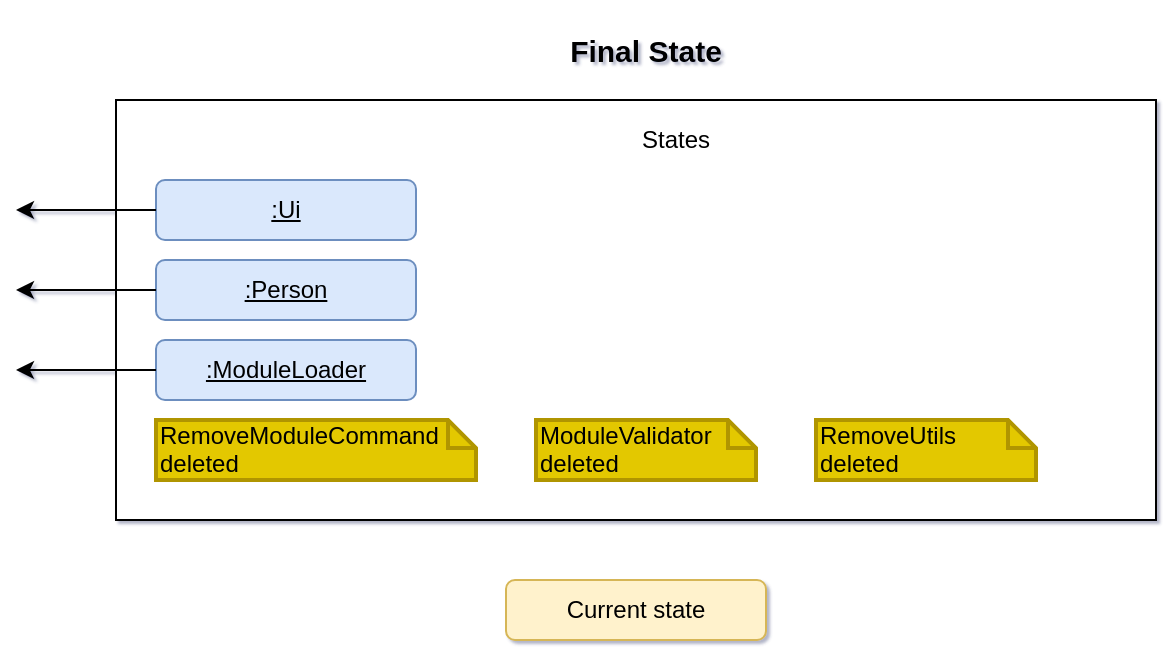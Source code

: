 <mxfile version="13.8.0" type="device"><diagram id="EAIAFxfhkNgSQzNbEW3d" name="Page-1"><mxGraphModel dx="1038" dy="580" grid="1" gridSize="10" guides="1" tooltips="1" connect="1" arrows="1" fold="1" page="1" pageScale="1" pageWidth="850" pageHeight="1100" math="0" shadow="1"><root><mxCell id="0"/><mxCell id="1" parent="0"/><mxCell id="7ed6yQVapF7F5sZzaRvb-1" value="" style="rounded=0;whiteSpace=wrap;html=1;" vertex="1" parent="1"><mxGeometry x="140" y="70" width="520" height="210" as="geometry"/></mxCell><mxCell id="7ed6yQVapF7F5sZzaRvb-2" value="States" style="text;html=1;strokeColor=none;fillColor=none;align=center;verticalAlign=middle;whiteSpace=wrap;rounded=0;" vertex="1" parent="1"><mxGeometry x="400" y="80" width="40" height="20" as="geometry"/></mxCell><mxCell id="7ed6yQVapF7F5sZzaRvb-3" value=":Ui" style="rounded=1;whiteSpace=wrap;html=1;fillColor=#dae8fc;strokeColor=#6c8ebf;fontStyle=4" vertex="1" parent="1"><mxGeometry x="160" y="110" width="130" height="30" as="geometry"/></mxCell><mxCell id="7ed6yQVapF7F5sZzaRvb-4" value=":Person" style="rounded=1;whiteSpace=wrap;html=1;fillColor=#dae8fc;strokeColor=#6c8ebf;fontStyle=4" vertex="1" parent="1"><mxGeometry x="160" y="150" width="130" height="30" as="geometry"/></mxCell><mxCell id="7ed6yQVapF7F5sZzaRvb-5" value=":ModuleLoader" style="rounded=1;whiteSpace=wrap;html=1;fillColor=#dae8fc;strokeColor=#6c8ebf;fontStyle=4" vertex="1" parent="1"><mxGeometry x="160" y="190" width="130" height="30" as="geometry"/></mxCell><mxCell id="7ed6yQVapF7F5sZzaRvb-6" value="" style="endArrow=classic;html=1;exitX=0;exitY=0.5;exitDx=0;exitDy=0;" edge="1" parent="1" source="7ed6yQVapF7F5sZzaRvb-3"><mxGeometry width="50" height="50" relative="1" as="geometry"><mxPoint x="90" y="124.5" as="sourcePoint"/><mxPoint x="90" y="125" as="targetPoint"/></mxGeometry></mxCell><mxCell id="7ed6yQVapF7F5sZzaRvb-7" value="" style="endArrow=classic;html=1;exitX=0;exitY=0.5;exitDx=0;exitDy=0;" edge="1" parent="1" source="7ed6yQVapF7F5sZzaRvb-4"><mxGeometry width="50" height="50" relative="1" as="geometry"><mxPoint x="90" y="164.5" as="sourcePoint"/><mxPoint x="90" y="165" as="targetPoint"/></mxGeometry></mxCell><mxCell id="7ed6yQVapF7F5sZzaRvb-8" value="" style="endArrow=classic;html=1;exitX=0;exitY=0.5;exitDx=0;exitDy=0;" edge="1" parent="1" source="7ed6yQVapF7F5sZzaRvb-5"><mxGeometry width="50" height="50" relative="1" as="geometry"><mxPoint x="90" y="204.5" as="sourcePoint"/><mxPoint x="90" y="205" as="targetPoint"/></mxGeometry></mxCell><mxCell id="7ed6yQVapF7F5sZzaRvb-9" value="Current state" style="rounded=1;whiteSpace=wrap;html=1;fillColor=#fff2cc;strokeColor=#d6b656;fontStyle=0" vertex="1" parent="1"><mxGeometry x="335" y="310" width="130" height="30" as="geometry"/></mxCell><mxCell id="7ed6yQVapF7F5sZzaRvb-10" value="RemoveModuleCommand deleted" style="shape=note;whiteSpace=wrap;html=1;size=14;verticalAlign=top;align=left;spacingTop=-6;fillColor=#e3c800;strokeColor=#B09500;labelBorderColor=none;strokeWidth=2;" vertex="1" parent="1"><mxGeometry x="160" y="230" width="160" height="30" as="geometry"/></mxCell><mxCell id="7ed6yQVapF7F5sZzaRvb-11" value="ModuleValidator&lt;br&gt;deleted" style="shape=note;whiteSpace=wrap;html=1;size=14;verticalAlign=top;align=left;spacingTop=-6;fillColor=#e3c800;strokeColor=#B09500;labelBorderColor=none;strokeWidth=2;" vertex="1" parent="1"><mxGeometry x="350" y="230" width="110" height="30" as="geometry"/></mxCell><mxCell id="7ed6yQVapF7F5sZzaRvb-12" value="RemoveUtils deleted" style="shape=note;whiteSpace=wrap;html=1;size=14;verticalAlign=top;align=left;spacingTop=-6;fillColor=#e3c800;strokeColor=#B09500;labelBorderColor=none;strokeWidth=2;" vertex="1" parent="1"><mxGeometry x="490" y="230" width="110" height="30" as="geometry"/></mxCell><mxCell id="7ed6yQVapF7F5sZzaRvb-13" value="&lt;font style=&quot;font-size: 15px&quot;&gt;&lt;b&gt;Final State&lt;/b&gt;&lt;/font&gt;" style="text;html=1;strokeColor=none;fillColor=none;align=center;verticalAlign=middle;whiteSpace=wrap;rounded=0;" vertex="1" parent="1"><mxGeometry x="360" y="20" width="90" height="50" as="geometry"/></mxCell></root></mxGraphModel></diagram></mxfile>